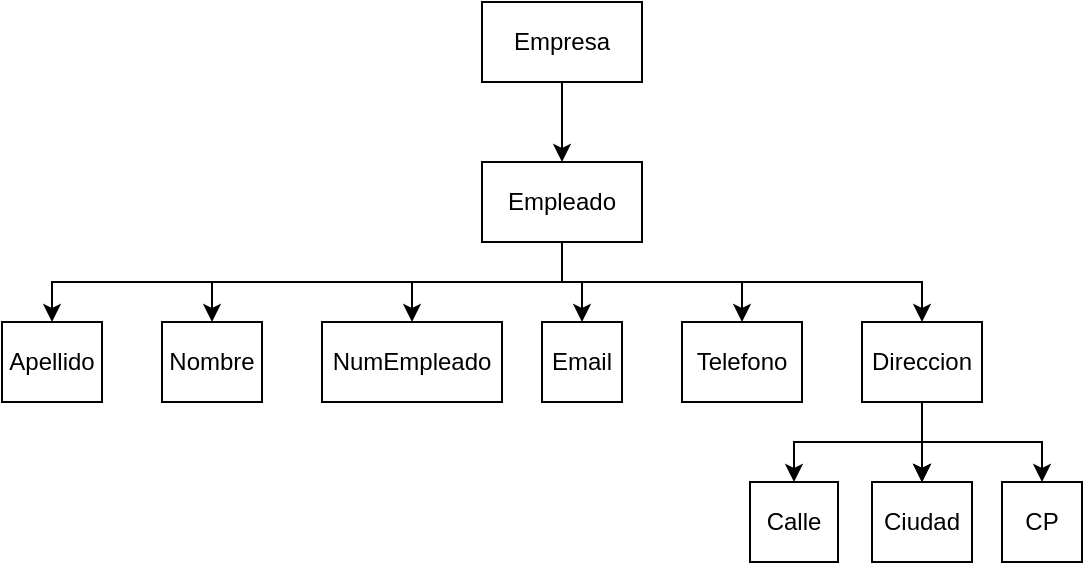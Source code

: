 <mxfile version="24.7.17">
  <diagram name="Pàgina-1" id="WrCmzgsMV7RpNrengF-H">
    <mxGraphModel grid="1" page="1" gridSize="10" guides="1" tooltips="1" connect="1" arrows="1" fold="1" pageScale="1" pageWidth="827" pageHeight="1169" math="0" shadow="0">
      <root>
        <mxCell id="0" />
        <mxCell id="1" parent="0" />
        <mxCell id="E1_POTscRmN9e1fPYbz3-13" style="edgeStyle=orthogonalEdgeStyle;rounded=0;orthogonalLoop=1;jettySize=auto;html=1;exitX=0.5;exitY=1;exitDx=0;exitDy=0;entryX=0.5;entryY=0;entryDx=0;entryDy=0;" edge="1" parent="1" source="E1_POTscRmN9e1fPYbz3-1" target="E1_POTscRmN9e1fPYbz3-2">
          <mxGeometry relative="1" as="geometry" />
        </mxCell>
        <mxCell id="E1_POTscRmN9e1fPYbz3-1" value="Empleado" style="rounded=0;whiteSpace=wrap;html=1;" vertex="1" parent="1">
          <mxGeometry x="280" y="120" width="80" height="40" as="geometry" />
        </mxCell>
        <mxCell id="E1_POTscRmN9e1fPYbz3-2" value="Apellido" style="rounded=0;whiteSpace=wrap;html=1;" vertex="1" parent="1">
          <mxGeometry x="40" y="200" width="50" height="40" as="geometry" />
        </mxCell>
        <mxCell id="E1_POTscRmN9e1fPYbz3-3" value="Nombre" style="rounded=0;whiteSpace=wrap;html=1;" vertex="1" parent="1">
          <mxGeometry x="120" y="200" width="50" height="40" as="geometry" />
        </mxCell>
        <mxCell id="E1_POTscRmN9e1fPYbz3-4" value="NumEmpleado" style="rounded=0;whiteSpace=wrap;html=1;" vertex="1" parent="1">
          <mxGeometry x="200" y="200" width="90" height="40" as="geometry" />
        </mxCell>
        <mxCell id="E1_POTscRmN9e1fPYbz3-5" value="Email" style="rounded=0;whiteSpace=wrap;html=1;" vertex="1" parent="1">
          <mxGeometry x="310" y="200" width="40" height="40" as="geometry" />
        </mxCell>
        <mxCell id="E1_POTscRmN9e1fPYbz3-6" value="Empresa" style="rounded=0;whiteSpace=wrap;html=1;" vertex="1" parent="1">
          <mxGeometry x="280" y="40" width="80" height="40" as="geometry" />
        </mxCell>
        <mxCell id="E1_POTscRmN9e1fPYbz3-7" value="Telefono" style="rounded=0;whiteSpace=wrap;html=1;" vertex="1" parent="1">
          <mxGeometry x="380" y="200" width="60" height="40" as="geometry" />
        </mxCell>
        <mxCell id="E1_POTscRmN9e1fPYbz3-25" value="" style="edgeStyle=orthogonalEdgeStyle;rounded=0;orthogonalLoop=1;jettySize=auto;html=1;exitX=0.5;exitY=1;exitDx=0;exitDy=0;" edge="1" parent="1" source="E1_POTscRmN9e1fPYbz3-8" target="E1_POTscRmN9e1fPYbz3-24">
          <mxGeometry relative="1" as="geometry" />
        </mxCell>
        <mxCell id="E1_POTscRmN9e1fPYbz3-27" value="" style="edgeStyle=orthogonalEdgeStyle;rounded=0;orthogonalLoop=1;jettySize=auto;html=1;" edge="1" parent="1" source="E1_POTscRmN9e1fPYbz3-8" target="E1_POTscRmN9e1fPYbz3-26">
          <mxGeometry relative="1" as="geometry" />
        </mxCell>
        <mxCell id="E1_POTscRmN9e1fPYbz3-28" value="" style="edgeStyle=orthogonalEdgeStyle;rounded=0;orthogonalLoop=1;jettySize=auto;html=1;" edge="1" parent="1" source="E1_POTscRmN9e1fPYbz3-8" target="E1_POTscRmN9e1fPYbz3-26">
          <mxGeometry relative="1" as="geometry" />
        </mxCell>
        <mxCell id="E1_POTscRmN9e1fPYbz3-29" value="" style="edgeStyle=orthogonalEdgeStyle;rounded=0;orthogonalLoop=1;jettySize=auto;html=1;" edge="1" parent="1" source="E1_POTscRmN9e1fPYbz3-8" target="E1_POTscRmN9e1fPYbz3-26">
          <mxGeometry relative="1" as="geometry" />
        </mxCell>
        <mxCell id="E1_POTscRmN9e1fPYbz3-32" style="edgeStyle=orthogonalEdgeStyle;rounded=0;orthogonalLoop=1;jettySize=auto;html=1;exitX=0.5;exitY=1;exitDx=0;exitDy=0;entryX=0.5;entryY=0;entryDx=0;entryDy=0;" edge="1" parent="1" source="E1_POTscRmN9e1fPYbz3-8" target="E1_POTscRmN9e1fPYbz3-31">
          <mxGeometry relative="1" as="geometry" />
        </mxCell>
        <mxCell id="E1_POTscRmN9e1fPYbz3-8" value="Direccion" style="rounded=0;whiteSpace=wrap;html=1;" vertex="1" parent="1">
          <mxGeometry x="470" y="200" width="60" height="40" as="geometry" />
        </mxCell>
        <mxCell id="E1_POTscRmN9e1fPYbz3-14" style="edgeStyle=orthogonalEdgeStyle;rounded=0;orthogonalLoop=1;jettySize=auto;html=1;exitX=0.5;exitY=1;exitDx=0;exitDy=0;entryX=0.5;entryY=0;entryDx=0;entryDy=0;" edge="1" parent="1" source="E1_POTscRmN9e1fPYbz3-1" target="E1_POTscRmN9e1fPYbz3-3">
          <mxGeometry relative="1" as="geometry">
            <mxPoint x="330" y="170" as="sourcePoint" />
            <mxPoint x="75" y="210" as="targetPoint" />
          </mxGeometry>
        </mxCell>
        <mxCell id="E1_POTscRmN9e1fPYbz3-15" style="edgeStyle=orthogonalEdgeStyle;rounded=0;orthogonalLoop=1;jettySize=auto;html=1;exitX=0.5;exitY=1;exitDx=0;exitDy=0;entryX=0.5;entryY=0;entryDx=0;entryDy=0;" edge="1" parent="1" source="E1_POTscRmN9e1fPYbz3-1" target="E1_POTscRmN9e1fPYbz3-4">
          <mxGeometry relative="1" as="geometry">
            <mxPoint x="340" y="180" as="sourcePoint" />
            <mxPoint x="85" y="220" as="targetPoint" />
          </mxGeometry>
        </mxCell>
        <mxCell id="E1_POTscRmN9e1fPYbz3-16" style="edgeStyle=orthogonalEdgeStyle;rounded=0;orthogonalLoop=1;jettySize=auto;html=1;exitX=0.5;exitY=1;exitDx=0;exitDy=0;entryX=0.5;entryY=0;entryDx=0;entryDy=0;" edge="1" parent="1" source="E1_POTscRmN9e1fPYbz3-1" target="E1_POTscRmN9e1fPYbz3-5">
          <mxGeometry relative="1" as="geometry">
            <mxPoint x="350" y="190" as="sourcePoint" />
            <mxPoint x="95" y="230" as="targetPoint" />
          </mxGeometry>
        </mxCell>
        <mxCell id="E1_POTscRmN9e1fPYbz3-17" style="edgeStyle=orthogonalEdgeStyle;rounded=0;orthogonalLoop=1;jettySize=auto;html=1;exitX=0.5;exitY=1;exitDx=0;exitDy=0;entryX=0.5;entryY=0;entryDx=0;entryDy=0;" edge="1" parent="1" source="E1_POTscRmN9e1fPYbz3-1" target="E1_POTscRmN9e1fPYbz3-7">
          <mxGeometry relative="1" as="geometry">
            <mxPoint x="360" y="200" as="sourcePoint" />
            <mxPoint x="105" y="240" as="targetPoint" />
          </mxGeometry>
        </mxCell>
        <mxCell id="E1_POTscRmN9e1fPYbz3-18" style="edgeStyle=orthogonalEdgeStyle;rounded=0;orthogonalLoop=1;jettySize=auto;html=1;exitX=0.5;exitY=1;exitDx=0;exitDy=0;" edge="1" parent="1" source="E1_POTscRmN9e1fPYbz3-6">
          <mxGeometry relative="1" as="geometry">
            <mxPoint x="370" y="210" as="sourcePoint" />
            <mxPoint x="320" y="120" as="targetPoint" />
          </mxGeometry>
        </mxCell>
        <mxCell id="E1_POTscRmN9e1fPYbz3-19" style="edgeStyle=orthogonalEdgeStyle;rounded=0;orthogonalLoop=1;jettySize=auto;html=1;exitX=0.5;exitY=1;exitDx=0;exitDy=0;entryX=0.5;entryY=0;entryDx=0;entryDy=0;" edge="1" parent="1" source="E1_POTscRmN9e1fPYbz3-1" target="E1_POTscRmN9e1fPYbz3-8">
          <mxGeometry relative="1" as="geometry">
            <mxPoint x="380" y="220" as="sourcePoint" />
            <mxPoint x="125" y="260" as="targetPoint" />
          </mxGeometry>
        </mxCell>
        <mxCell id="E1_POTscRmN9e1fPYbz3-24" value="Calle" style="whiteSpace=wrap;html=1;rounded=0;" vertex="1" parent="1">
          <mxGeometry x="414" y="280" width="44" height="40" as="geometry" />
        </mxCell>
        <mxCell id="E1_POTscRmN9e1fPYbz3-26" value="Ciudad" style="whiteSpace=wrap;html=1;rounded=0;" vertex="1" parent="1">
          <mxGeometry x="475" y="280" width="50" height="40" as="geometry" />
        </mxCell>
        <mxCell id="E1_POTscRmN9e1fPYbz3-31" value="CP" style="whiteSpace=wrap;html=1;rounded=0;" vertex="1" parent="1">
          <mxGeometry x="540" y="280" width="40" height="40" as="geometry" />
        </mxCell>
      </root>
    </mxGraphModel>
  </diagram>
</mxfile>
